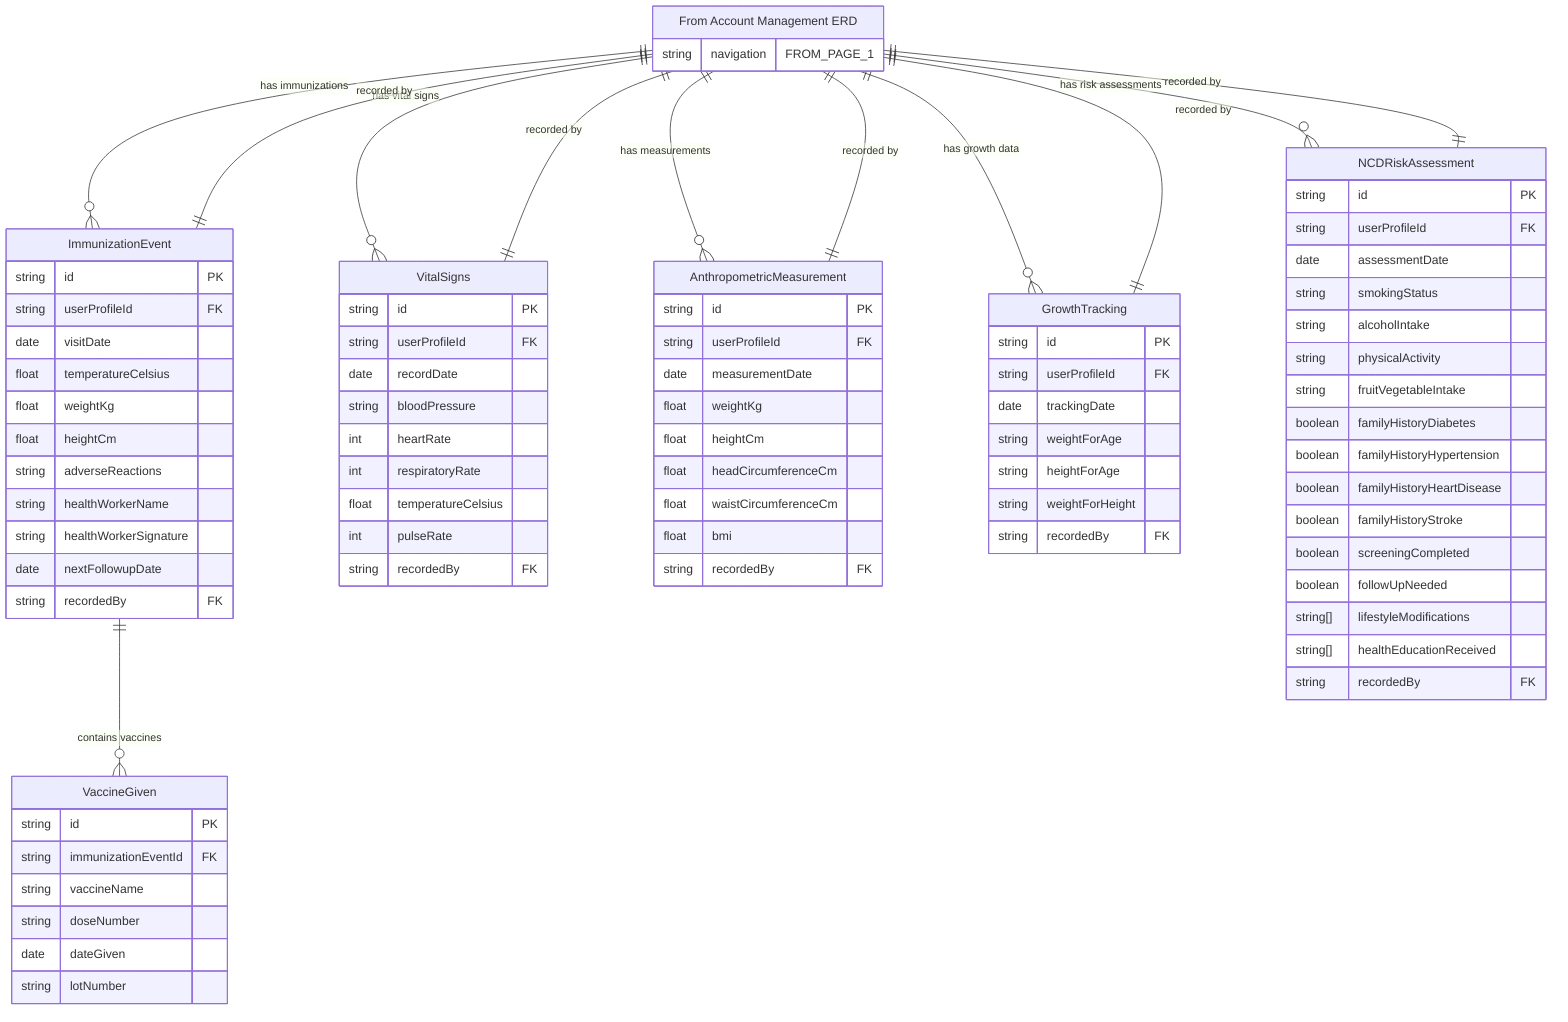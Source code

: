 erDiagram
    %% ========================================
    %% PAGE 4: IMMUNIZATION & HEALTH MONITORING
    %% ========================================
    
    %% OFF-PAGE CONNECTORS FROM PAGE 1
    "From Account Management ERD" {
        string navigation "FROM_PAGE_1"
    }

    ImmunizationEvent {
        string id PK
        string userProfileId FK
        date visitDate
        float temperatureCelsius
        float weightKg
        float heightCm
        string adverseReactions
        string healthWorkerName
        string healthWorkerSignature
        date nextFollowupDate
        string recordedBy FK
    }

    VaccineGiven {
        string id PK
        string immunizationEventId FK
        string vaccineName
        string doseNumber
        date dateGiven
        string lotNumber
    }

    VitalSigns {
        string id PK
        string userProfileId FK
        date recordDate
        string bloodPressure
        int heartRate
        int respiratoryRate
        float temperatureCelsius
        int pulseRate
        string recordedBy FK
    }

    AnthropometricMeasurement {
        string id PK
        string userProfileId FK
        date measurementDate
        float weightKg
        float heightCm
        float headCircumferenceCm
        float waistCircumferenceCm
        float bmi
        string recordedBy FK
    }

    GrowthTracking {
        string id PK
        string userProfileId FK
        date trackingDate
        string weightForAge
        string heightForAge
        string weightForHeight
        string recordedBy FK
    }

    NCDRiskAssessment {
        string id PK
        string userProfileId FK
        date assessmentDate
        string smokingStatus
        string alcoholIntake
        string physicalActivity
        string fruitVegetableIntake
        boolean familyHistoryDiabetes
        boolean familyHistoryHypertension
        boolean familyHistoryHeartDisease
        boolean familyHistoryStroke
        boolean screeningCompleted
        boolean followUpNeeded
        string[] lifestyleModifications
        string[] healthEducationReceived
        string recordedBy FK
    }

    %% RELATIONSHIPS - PAGE 4
    "From Account Management ERD" ||--o{ ImmunizationEvent : "has immunizations"
    ImmunizationEvent ||--o{ VaccineGiven : "contains vaccines"
    "From Account Management ERD" ||--o{ VitalSigns : "has vital signs"
    "From Account Management ERD" ||--o{ AnthropometricMeasurement : "has measurements"
    "From Account Management ERD" ||--o{ GrowthTracking : "has growth data"
    "From Account Management ERD" ||--o{ NCDRiskAssessment : "has risk assessments"
    "From Account Management ERD" ||--|| ImmunizationEvent : "recorded by"
    "From Account Management ERD" ||--|| VitalSigns : "recorded by"
    "From Account Management ERD" ||--|| AnthropometricMeasurement : "recorded by"
    "From Account Management ERD" ||--|| GrowthTracking : "recorded by"
    "From Account Management ERD" ||--|| NCDRiskAssessment : "recorded by"